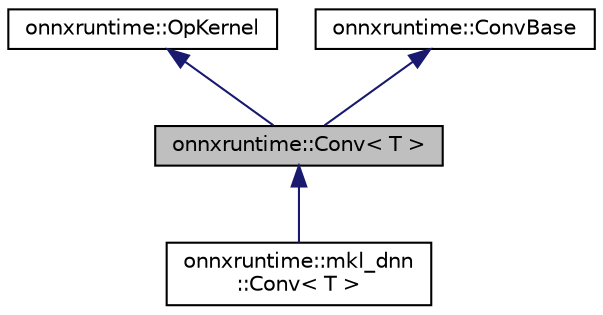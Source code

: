 digraph "onnxruntime::Conv&lt; T &gt;"
{
  edge [fontname="Helvetica",fontsize="10",labelfontname="Helvetica",labelfontsize="10"];
  node [fontname="Helvetica",fontsize="10",shape=record];
  Node0 [label="onnxruntime::Conv\< T \>",height=0.2,width=0.4,color="black", fillcolor="grey75", style="filled", fontcolor="black"];
  Node1 -> Node0 [dir="back",color="midnightblue",fontsize="10",style="solid"];
  Node1 [label="onnxruntime::OpKernel",height=0.2,width=0.4,color="black", fillcolor="white", style="filled",URL="$classonnxruntime_1_1OpKernel.html"];
  Node2 -> Node0 [dir="back",color="midnightblue",fontsize="10",style="solid"];
  Node2 [label="onnxruntime::ConvBase",height=0.2,width=0.4,color="black", fillcolor="white", style="filled",URL="$classonnxruntime_1_1ConvBase.html"];
  Node0 -> Node3 [dir="back",color="midnightblue",fontsize="10",style="solid"];
  Node3 [label="onnxruntime::mkl_dnn\l::Conv\< T \>",height=0.2,width=0.4,color="black", fillcolor="white", style="filled",URL="$classonnxruntime_1_1mkl__dnn_1_1Conv.html"];
}
